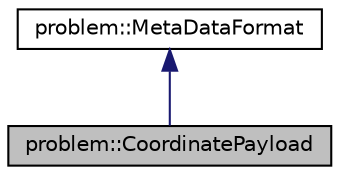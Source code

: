 digraph "problem::CoordinatePayload"
{
 // LATEX_PDF_SIZE
  edge [fontname="Helvetica",fontsize="10",labelfontname="Helvetica",labelfontsize="10"];
  node [fontname="Helvetica",fontsize="10",shape=record];
  Node1 [label="problem::CoordinatePayload",height=0.2,width=0.4,color="black", fillcolor="grey75", style="filled", fontcolor="black",tooltip=" "];
  Node2 -> Node1 [dir="back",color="midnightblue",fontsize="10",style="solid",fontname="Helvetica"];
  Node2 [label="problem::MetaDataFormat",height=0.2,width=0.4,color="black", fillcolor="white", style="filled",URL="$classproblem_1_1MetaDataFormat.html",tooltip=" "];
}
